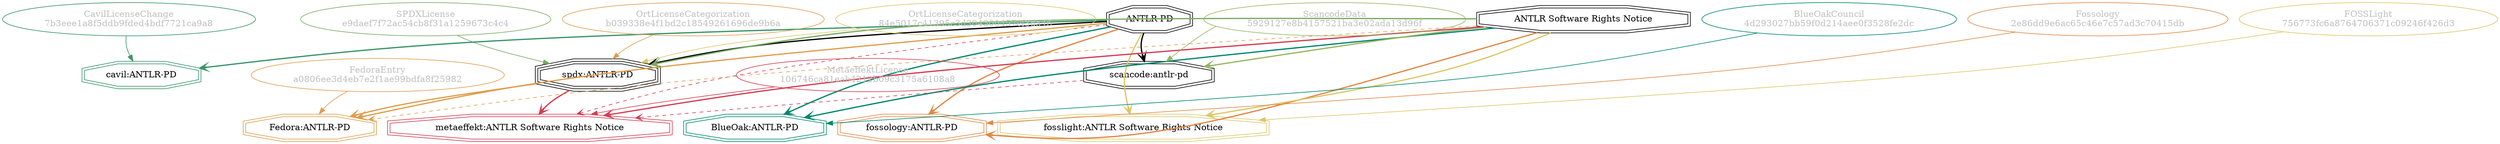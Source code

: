 strict digraph {
    node [shape=box];
    graph [splines=curved];
    157 [label="SPDXLicense\ne9daef7f72ac54cb8f31a1259673c4c4"
        ,fontcolor=gray
        ,color="#78ab63"
        ,fillcolor="beige;1"
        ,shape=ellipse];
    158 [label="spdx:ANTLR-PD"
        ,shape=tripleoctagon];
    159 [label="ANTLR-PD"
        ,shape=doubleoctagon];
    160 [label="ANTLR Software Rights Notice"
        ,shape=doubleoctagon];
    5323 [label="FedoraEntry\na0806ee3d4eb7e2f1ae99bdfa8f25982"
         ,fontcolor=gray
         ,color="#e09d4b"
         ,fillcolor="beige;1"
         ,shape=ellipse];
    5324 [label="Fedora:ANTLR-PD"
         ,color="#e09d4b"
         ,shape=doubleoctagon];
    8242 [label="BlueOakCouncil\n4d293027bb59f0d214aee0f3528fe2dc"
         ,fontcolor=gray
         ,color="#00876c"
         ,fillcolor="beige;1"
         ,shape=ellipse];
    8243 [label="BlueOak:ANTLR-PD"
         ,color="#00876c"
         ,shape=doubleoctagon];
    11189 [label="ScancodeData\n5929127e8b4157521ba3e02ada13d96f"
          ,fontcolor=gray
          ,color="#98b561"
          ,fillcolor="beige;1"
          ,shape=ellipse];
    11190 [label="scancode:antlr-pd"
          ,shape=doubleoctagon];
    26453 [label="Fossology\n2e86dd9e6ac65c46e7c57ad3c70415db"
          ,fontcolor=gray
          ,color="#e18745"
          ,fillcolor="beige;1"
          ,shape=ellipse];
    26454 [label="fossology:ANTLR-PD"
          ,color="#e18745"
          ,shape=doubleoctagon];
    27992 [label="OrtLicenseCategorization\nb039338e4f1bd2c18549261696de9b6a"
          ,fontcolor=gray
          ,color="#e09d4b"
          ,fillcolor="beige;1"
          ,shape=ellipse];
    34858 [label="OrtLicenseCategorization\n84e5017c41395c3d304300457cf3da46"
          ,fontcolor=gray
          ,color="#dac767"
          ,fillcolor="beige;1"
          ,shape=ellipse];
    35863 [label="CavilLicenseChange\n7b3eee1a8f5ddb9fded4bdf7721ca9a8"
          ,fontcolor=gray
          ,color="#379469"
          ,fillcolor="beige;1"
          ,shape=ellipse];
    35864 [label="cavil:ANTLR-PD"
          ,color="#379469"
          ,shape=doubleoctagon];
    38261 [label="MetaeffektLicense\n106746ca81eab4212b09c3175a6108a8"
          ,fontcolor=gray
          ,color="#d43d51"
          ,fillcolor="beige;1"
          ,shape=ellipse];
    38262 [label="metaeffekt:ANTLR Software Rights Notice"
          ,color="#d43d51"
          ,shape=doubleoctagon];
    50592 [label="FOSSLight\n756773fc6a8764706371c09246f426d3"
          ,fontcolor=gray
          ,color="#dac767"
          ,fillcolor="beige;1"
          ,shape=ellipse];
    50593 [label="fosslight:ANTLR Software Rights Notice"
          ,color="#dac767"
          ,shape=doubleoctagon];
    157 -> 158 [weight=0.5
               ,color="#78ab63"];
    158 -> 5324 [style=bold
                ,arrowhead=vee
                ,weight=0.7
                ,color="#e09d4b"];
    158 -> 38262 [style=bold
                 ,arrowhead=vee
                 ,weight=0.7
                 ,color="#d43d51"];
    159 -> 158 [style=bold
               ,arrowhead=vee
               ,weight=0.7];
    159 -> 5324 [style=bold
                ,arrowhead=vee
                ,weight=0.7
                ,color="#e09d4b"];
    159 -> 5324 [style=bold
                ,arrowhead=vee
                ,weight=0.7
                ,color="#e09d4b"];
    159 -> 8243 [style=bold
                ,arrowhead=vee
                ,weight=0.7
                ,color="#00876c"];
    159 -> 11190 [style=bold
                 ,arrowhead=vee
                 ,weight=0.7];
    159 -> 26454 [style=bold
                 ,arrowhead=vee
                 ,weight=0.7
                 ,color="#e18745"];
    159 -> 35864 [style=bold
                 ,arrowhead=vee
                 ,weight=0.7
                 ,color="#379469"];
    159 -> 35864 [style=bold
                 ,arrowhead=vee
                 ,weight=0.7
                 ,color="#379469"];
    159 -> 38262 [style=dashed
                 ,arrowhead=vee
                 ,weight=0.5
                 ,color="#d43d51"];
    159 -> 50593 [style=bold
                 ,arrowhead=vee
                 ,weight=0.7
                 ,color="#dac767"];
    160 -> 158 [style=bold
               ,arrowhead=vee
               ,weight=0.7
               ,color="#78ab63"];
    160 -> 5324 [style=dashed
                ,arrowhead=vee
                ,weight=0.5
                ,color="#e09d4b"];
    160 -> 8243 [style=bold
                ,arrowhead=vee
                ,weight=0.7
                ,color="#00876c"];
    160 -> 11190 [style=bold
                 ,arrowhead=vee
                 ,weight=0.7
                 ,color="#98b561"];
    160 -> 26454 [style=bold
                 ,arrowhead=vee
                 ,weight=0.7
                 ,color="#e18745"];
    160 -> 38262 [style=bold
                 ,arrowhead=vee
                 ,weight=0.7
                 ,color="#d43d51"];
    160 -> 38262 [style=bold
                 ,arrowhead=vee
                 ,weight=0.7
                 ,color="#d43d51"];
    160 -> 50593 [style=bold
                 ,arrowhead=vee
                 ,weight=0.7
                 ,color="#dac767"];
    5323 -> 5324 [weight=0.5
                 ,color="#e09d4b"];
    8242 -> 8243 [weight=0.5
                 ,color="#00876c"];
    11189 -> 11190 [weight=0.5
                   ,color="#98b561"];
    11190 -> 38262 [style=dashed
                   ,arrowhead=vee
                   ,weight=0.5
                   ,color="#d43d51"];
    26453 -> 26454 [weight=0.5
                   ,color="#e18745"];
    27992 -> 158 [weight=0.5
                 ,color="#e09d4b"];
    34858 -> 158 [weight=0.5
                 ,color="#dac767"];
    35863 -> 35864 [weight=0.5
                   ,color="#379469"];
    38261 -> 38262 [weight=0.5
                   ,color="#d43d51"];
    50592 -> 50593 [weight=0.5
                   ,color="#dac767"];
}
